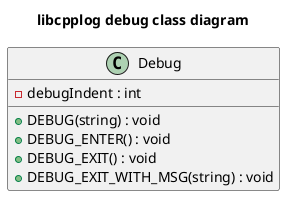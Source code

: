@startuml debug-class-diagram

title libcpplog debug class diagram

class Debug {
    - debugIndent : int
    + DEBUG(string) : void
    + DEBUG_ENTER() : void
    + DEBUG_EXIT() : void
    + DEBUG_EXIT_WITH_MSG(string) : void
}

@enduml